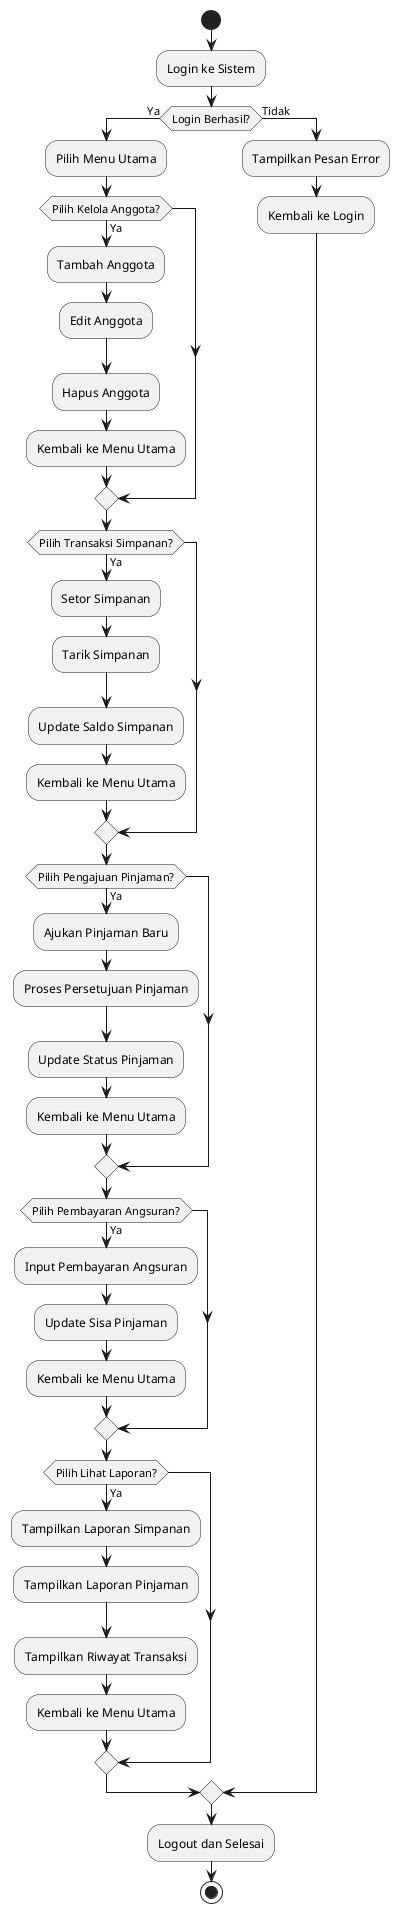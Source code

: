 @startuml
start
:Login ke Sistem;

if (Login Berhasil?) then (Ya)
    :Pilih Menu Utama;
    
    if (Pilih Kelola Anggota?) then (Ya)
        :Tambah Anggota;
        :Edit Anggota;
        :Hapus Anggota;
        :Kembali ke Menu Utama;
    endif

    if (Pilih Transaksi Simpanan?) then (Ya)
        :Setor Simpanan;
        :Tarik Simpanan;
        :Update Saldo Simpanan;
        :Kembali ke Menu Utama;
    endif

    if (Pilih Pengajuan Pinjaman?) then (Ya)
        :Ajukan Pinjaman Baru;
        :Proses Persetujuan Pinjaman;
        :Update Status Pinjaman;
        :Kembali ke Menu Utama;
    endif

    if (Pilih Pembayaran Angsuran?) then (Ya)
        :Input Pembayaran Angsuran;
        :Update Sisa Pinjaman;
        :Kembali ke Menu Utama;
    endif

    if (Pilih Lihat Laporan?) then (Ya)
        :Tampilkan Laporan Simpanan;
        :Tampilkan Laporan Pinjaman;
        :Tampilkan Riwayat Transaksi;
        :Kembali ke Menu Utama;
    endif

else (Tidak)
    :Tampilkan Pesan Error;
    :Kembali ke Login;
endif

:Logout dan Selesai;
stop
@enduml
